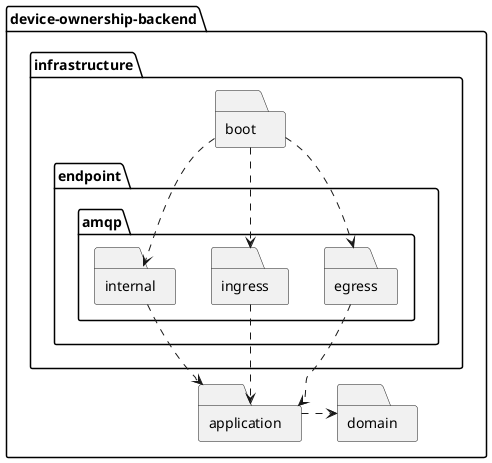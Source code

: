 @startuml device-ownership-backend

folder "device-ownership-backend" {
    folder "application" as APP
    folder "domain" as DOM
    folder "infrastructure" as INFRA {
        folder "boot" as BOOT
        folder "endpoint" as ENDPOINT {
            folder "amqp" as AMQP {
                folder "egress" as EGRESS
                folder "ingress" as INGRESS
                folder "internal" as INTERNAL
            }
        }
    }

    EGRESS ..> APP
    INGRESS ..> APP
    INTERNAL ..> APP
    APP .> DOM
    BOOT ..> INTERNAL
    BOOT ..> EGRESS
    BOOT ..> INGRESS
}

@enduml
